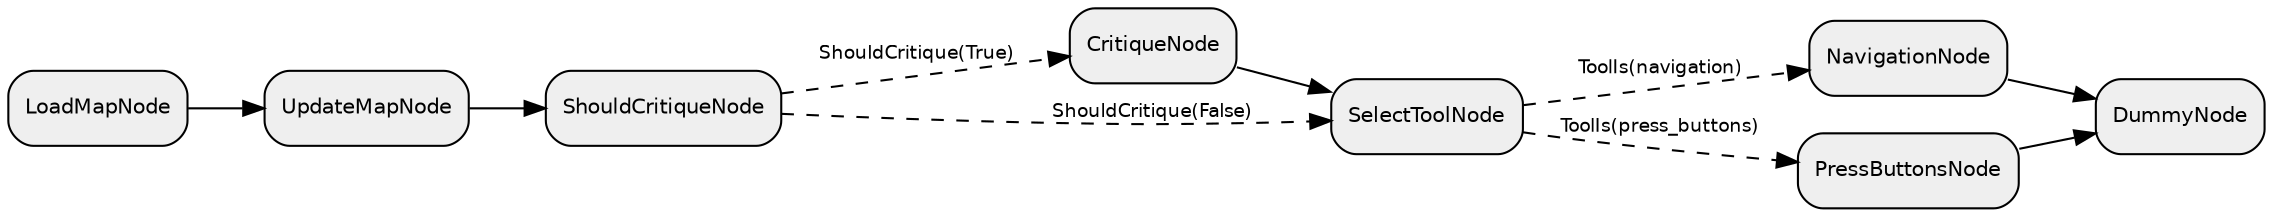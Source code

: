 digraph "subflow_5bjAebVecgmlNztV017W9" {
  rankdir=LR;
  compound=true;
  node [shape=box, style="rounded,filled", fillcolor="#EFEFEF", fontname="Helvetica", fontsize=10];
  edge [fontname="Helvetica", fontsize=9];
  Zq15Wy2C37BaNJfxPRRG0 [label="ShouldCritiqueNode"];
  kWkQgyZDRu7ZyB5TK6rTC [label="CritiqueNode"];
  VGtIS3zhM258yh5tcpqjl [label="NavigationNode"];
  s6JvPN60jdjrZHGyz3Cu6 [label="SelectToolNode"];
  CCeRxIJVqbTNGHxx9cLTe [label="LoadMapNode"];
  UazcyTPqhPFs1po0gMr8G [label="UpdateMapNode"];
  "488ZmOmWpwTQPKBEi5Eoq" [label="DummyNode"];
  XrwOqRgDF6HdGN3Y16G5S [label="PressButtonsNode"];
  CCeRxIJVqbTNGHxx9cLTe -> UazcyTPqhPFs1po0gMr8G [style="solid"];
  UazcyTPqhPFs1po0gMr8G -> Zq15Wy2C37BaNJfxPRRG0 [style="solid"];
  Zq15Wy2C37BaNJfxPRRG0 -> kWkQgyZDRu7ZyB5TK6rTC [style="dashed", label="ShouldCritique(True)"];
  kWkQgyZDRu7ZyB5TK6rTC -> s6JvPN60jdjrZHGyz3Cu6 [style="solid"];
  Zq15Wy2C37BaNJfxPRRG0 -> s6JvPN60jdjrZHGyz3Cu6 [style="dashed", label="ShouldCritique(False)"];
  s6JvPN60jdjrZHGyz3Cu6 -> VGtIS3zhM258yh5tcpqjl [style="dashed", label="ToolIs(navigation)"];
  s6JvPN60jdjrZHGyz3Cu6 -> XrwOqRgDF6HdGN3Y16G5S [style="dashed", label="ToolIs(press_buttons)"];
  VGtIS3zhM258yh5tcpqjl -> "488ZmOmWpwTQPKBEi5Eoq" [style="solid"];
  XrwOqRgDF6HdGN3Y16G5S -> "488ZmOmWpwTQPKBEi5Eoq" [style="solid"];
}
